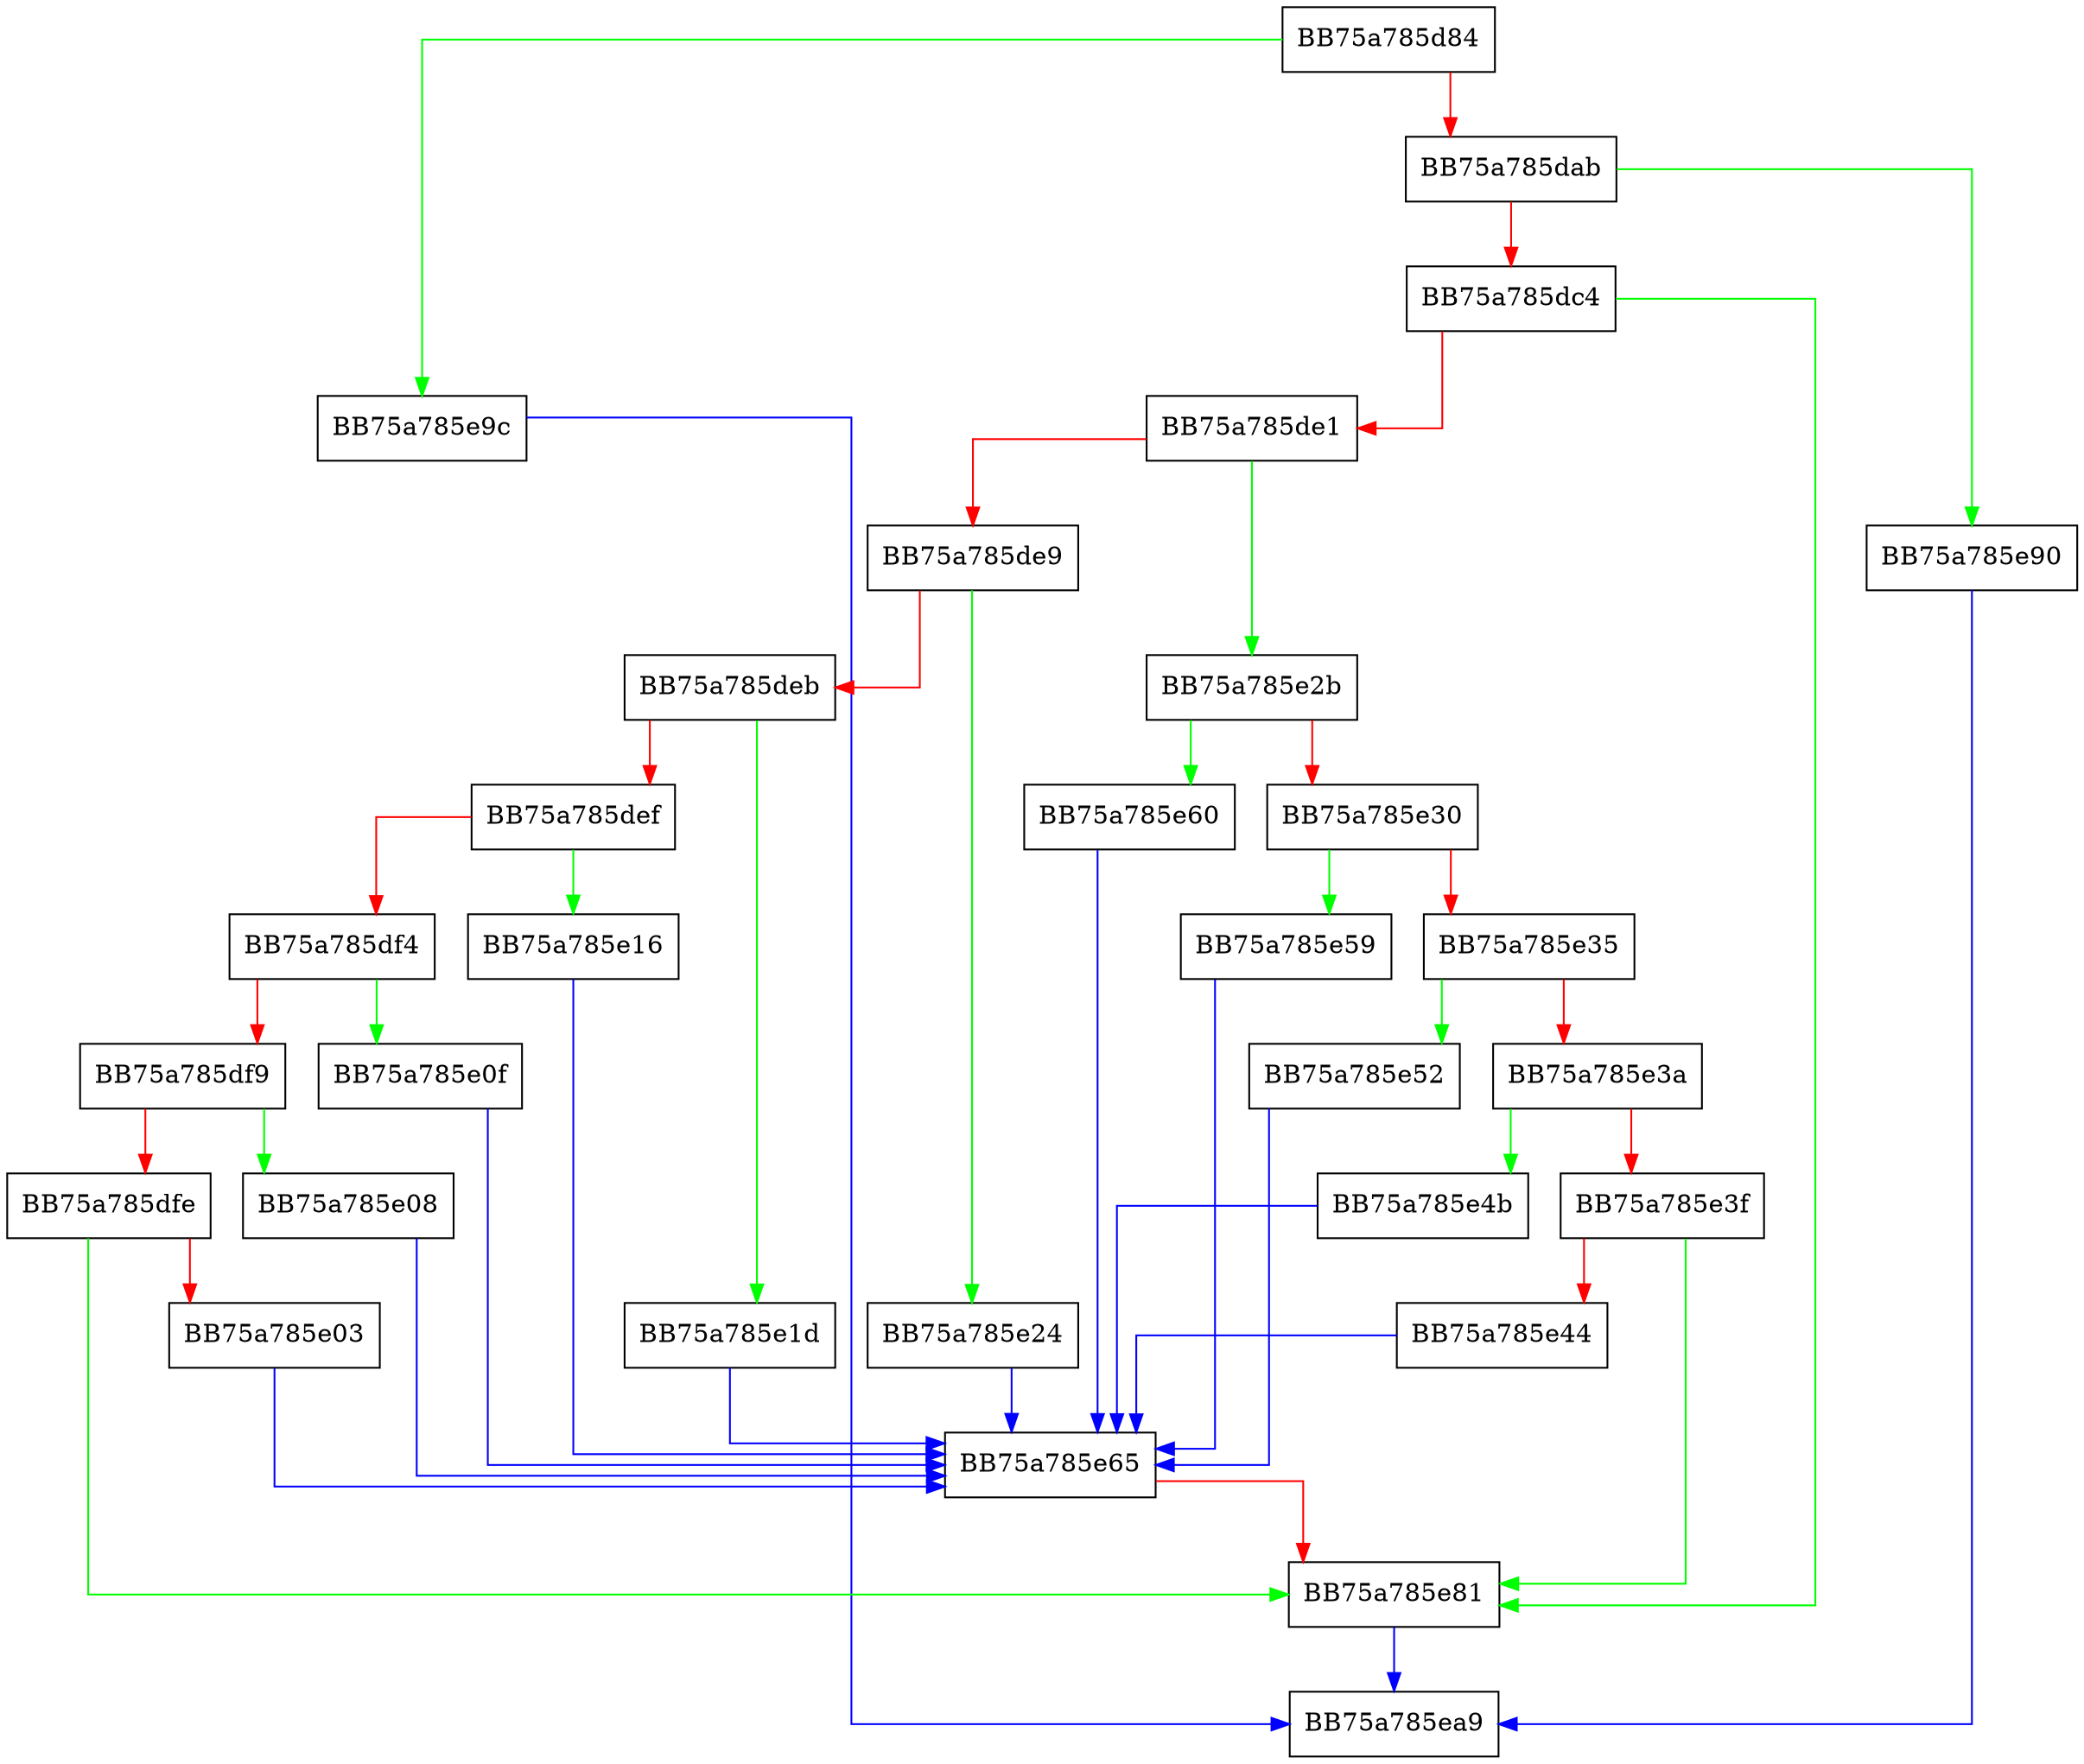 digraph getCallingConvention {
  node [shape="box"];
  graph [splines=ortho];
  BB75a785d84 -> BB75a785e9c [color="green"];
  BB75a785d84 -> BB75a785dab [color="red"];
  BB75a785dab -> BB75a785e90 [color="green"];
  BB75a785dab -> BB75a785dc4 [color="red"];
  BB75a785dc4 -> BB75a785e81 [color="green"];
  BB75a785dc4 -> BB75a785de1 [color="red"];
  BB75a785de1 -> BB75a785e2b [color="green"];
  BB75a785de1 -> BB75a785de9 [color="red"];
  BB75a785de9 -> BB75a785e24 [color="green"];
  BB75a785de9 -> BB75a785deb [color="red"];
  BB75a785deb -> BB75a785e1d [color="green"];
  BB75a785deb -> BB75a785def [color="red"];
  BB75a785def -> BB75a785e16 [color="green"];
  BB75a785def -> BB75a785df4 [color="red"];
  BB75a785df4 -> BB75a785e0f [color="green"];
  BB75a785df4 -> BB75a785df9 [color="red"];
  BB75a785df9 -> BB75a785e08 [color="green"];
  BB75a785df9 -> BB75a785dfe [color="red"];
  BB75a785dfe -> BB75a785e81 [color="green"];
  BB75a785dfe -> BB75a785e03 [color="red"];
  BB75a785e03 -> BB75a785e65 [color="blue"];
  BB75a785e08 -> BB75a785e65 [color="blue"];
  BB75a785e0f -> BB75a785e65 [color="blue"];
  BB75a785e16 -> BB75a785e65 [color="blue"];
  BB75a785e1d -> BB75a785e65 [color="blue"];
  BB75a785e24 -> BB75a785e65 [color="blue"];
  BB75a785e2b -> BB75a785e60 [color="green"];
  BB75a785e2b -> BB75a785e30 [color="red"];
  BB75a785e30 -> BB75a785e59 [color="green"];
  BB75a785e30 -> BB75a785e35 [color="red"];
  BB75a785e35 -> BB75a785e52 [color="green"];
  BB75a785e35 -> BB75a785e3a [color="red"];
  BB75a785e3a -> BB75a785e4b [color="green"];
  BB75a785e3a -> BB75a785e3f [color="red"];
  BB75a785e3f -> BB75a785e81 [color="green"];
  BB75a785e3f -> BB75a785e44 [color="red"];
  BB75a785e44 -> BB75a785e65 [color="blue"];
  BB75a785e4b -> BB75a785e65 [color="blue"];
  BB75a785e52 -> BB75a785e65 [color="blue"];
  BB75a785e59 -> BB75a785e65 [color="blue"];
  BB75a785e60 -> BB75a785e65 [color="blue"];
  BB75a785e65 -> BB75a785e81 [color="red"];
  BB75a785e81 -> BB75a785ea9 [color="blue"];
  BB75a785e90 -> BB75a785ea9 [color="blue"];
  BB75a785e9c -> BB75a785ea9 [color="blue"];
}